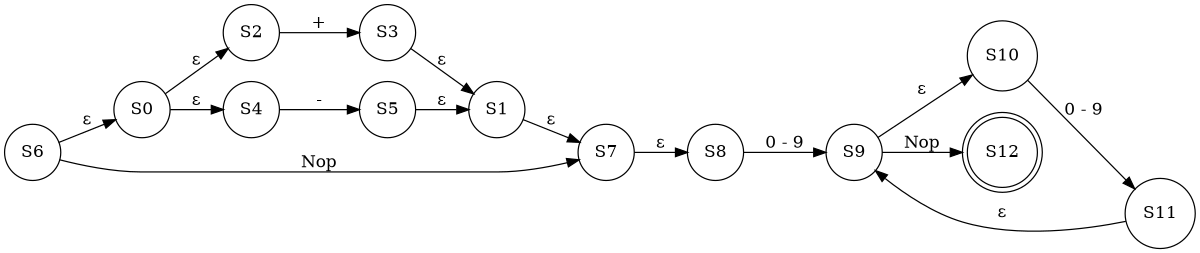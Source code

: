 digraph hierarchy {
rankdir = LR;
size = "8,5"
node[shape = circle];
S0 [label="S0"]
S1 [label="S1"]
S2 [label="S2"]
S3 [label="S3"]
S4 [label="S4"]
S5 [label="S5"]
S6 [label="S6"]
S7 [label="S7"]
S8 [label="S8"]
S9 [label="S9"]
S10 [label="S10"]
S11 [label="S11"]
S12 [shape=doublecircle, label="S12"]
S0->S2 [label="ε" ]
S0->S4 [label="ε" ]
S1->S7 [label="ε" ]
S2->S3 [label="+" ]
S3->S1 [label="ε" ]
S4->S5 [label="-" ]
S5->S1 [label="ε" ]
S6->S0 [label="ε" ]
S6->S7 [label="Nop" ]
S7->S8 [label="ε" ]
S8->S9 [label="0 - 9" ]
S9->S10 [label="ε" ]
S9->S12 [label="Nop" ]
S10->S11 [label="0 - 9" ]
S11->S9 [label="ε" ]
}